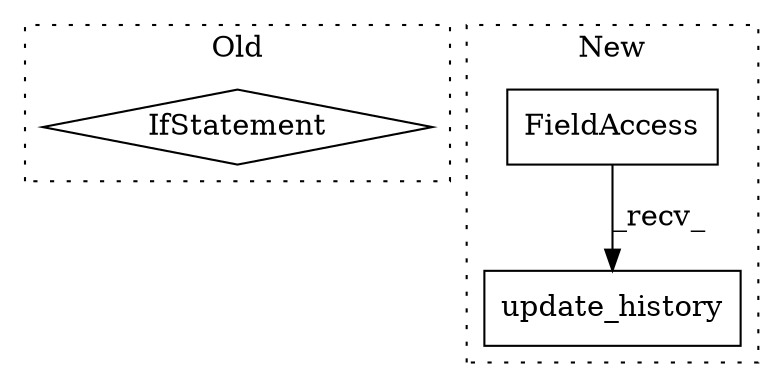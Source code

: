 digraph G {
subgraph cluster0 {
1 [label="IfStatement" a="25" s="12379" l="25" shape="diamond"];
label = "Old";
style="dotted";
}
subgraph cluster1 {
2 [label="update_history" a="32" s="11812,11828" l="15,1" shape="box"];
3 [label="FieldAccess" a="22" s="11798" l="13" shape="box"];
label = "New";
style="dotted";
}
3 -> 2 [label="_recv_"];
}